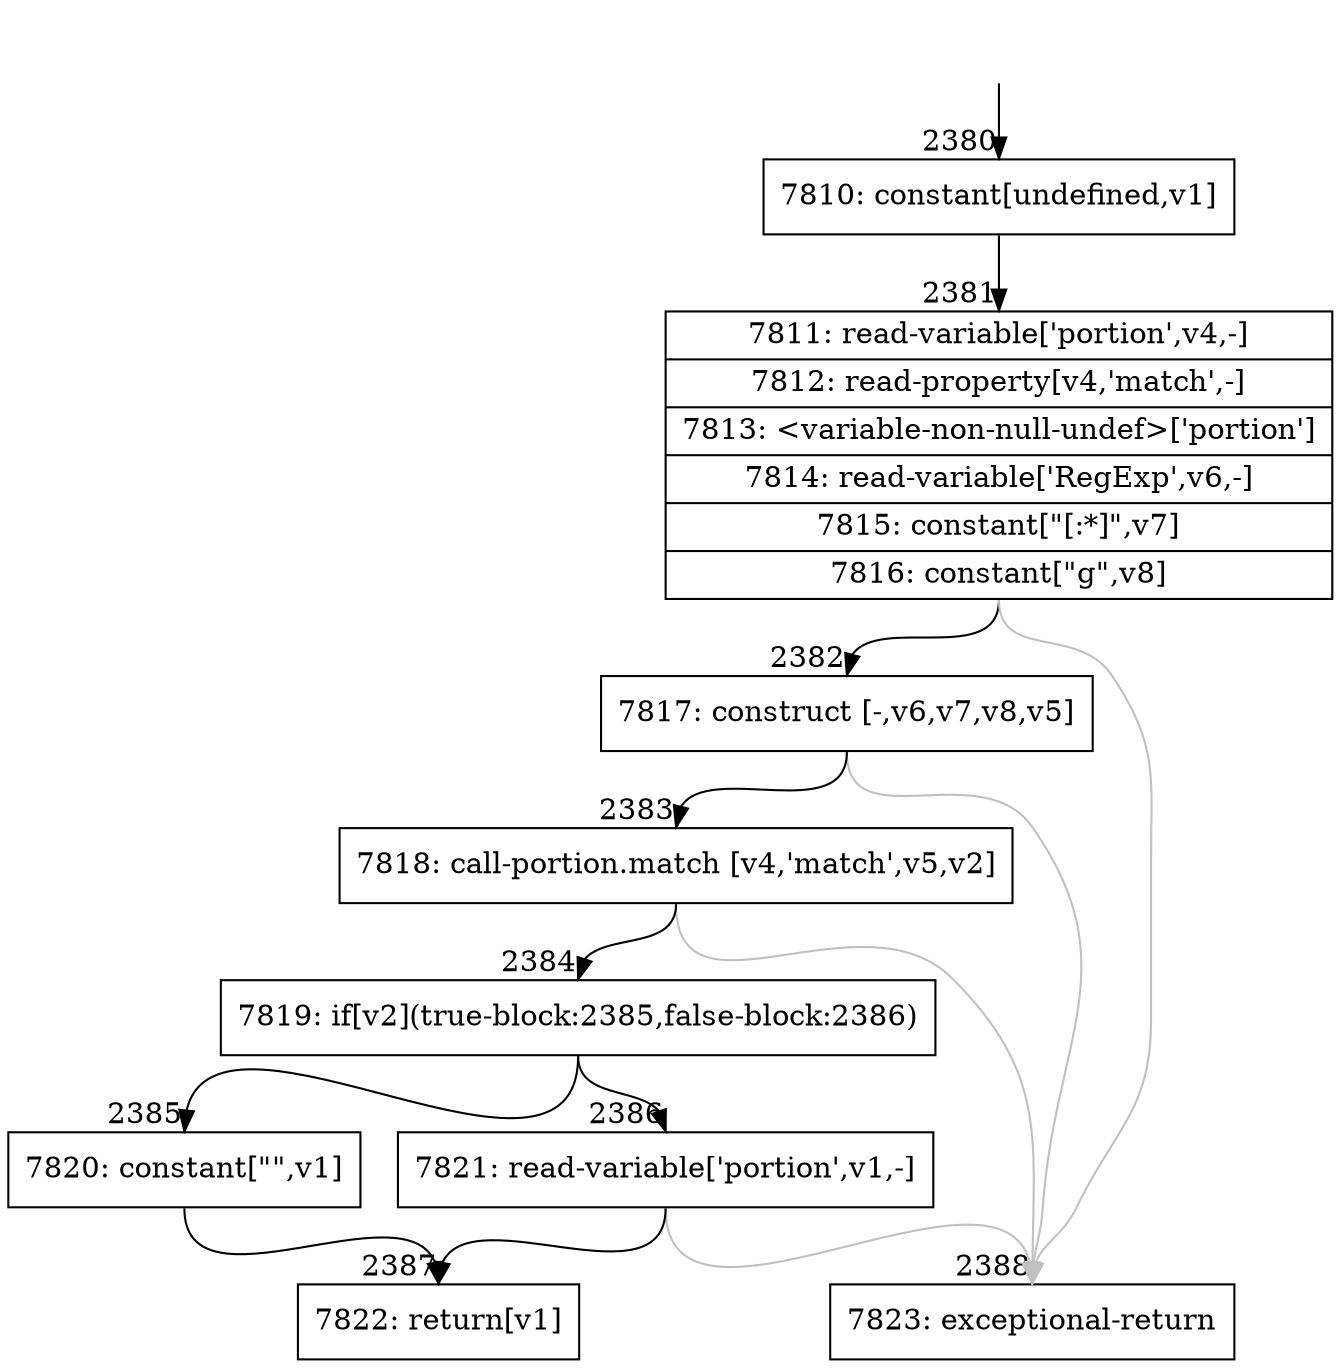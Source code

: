 digraph {
rankdir="TD"
BB_entry191[shape=none,label=""];
BB_entry191 -> BB2380 [tailport=s, headport=n, headlabel="    2380"]
BB2380 [shape=record label="{7810: constant[undefined,v1]}" ] 
BB2380 -> BB2381 [tailport=s, headport=n, headlabel="      2381"]
BB2381 [shape=record label="{7811: read-variable['portion',v4,-]|7812: read-property[v4,'match',-]|7813: \<variable-non-null-undef\>['portion']|7814: read-variable['RegExp',v6,-]|7815: constant[\"[:*]\",v7]|7816: constant[\"g\",v8]}" ] 
BB2381 -> BB2382 [tailport=s, headport=n, headlabel="      2382"]
BB2381 -> BB2388 [tailport=s, headport=n, color=gray, headlabel="      2388"]
BB2382 [shape=record label="{7817: construct [-,v6,v7,v8,v5]}" ] 
BB2382 -> BB2383 [tailport=s, headport=n, headlabel="      2383"]
BB2382 -> BB2388 [tailport=s, headport=n, color=gray]
BB2383 [shape=record label="{7818: call-portion.match [v4,'match',v5,v2]}" ] 
BB2383 -> BB2384 [tailport=s, headport=n, headlabel="      2384"]
BB2383 -> BB2388 [tailport=s, headport=n, color=gray]
BB2384 [shape=record label="{7819: if[v2](true-block:2385,false-block:2386)}" ] 
BB2384 -> BB2385 [tailport=s, headport=n, headlabel="      2385"]
BB2384 -> BB2386 [tailport=s, headport=n, headlabel="      2386"]
BB2385 [shape=record label="{7820: constant[\"\",v1]}" ] 
BB2385 -> BB2387 [tailport=s, headport=n, headlabel="      2387"]
BB2386 [shape=record label="{7821: read-variable['portion',v1,-]}" ] 
BB2386 -> BB2387 [tailport=s, headport=n]
BB2386 -> BB2388 [tailport=s, headport=n, color=gray]
BB2387 [shape=record label="{7822: return[v1]}" ] 
BB2388 [shape=record label="{7823: exceptional-return}" ] 
//#$~ 2133
}
